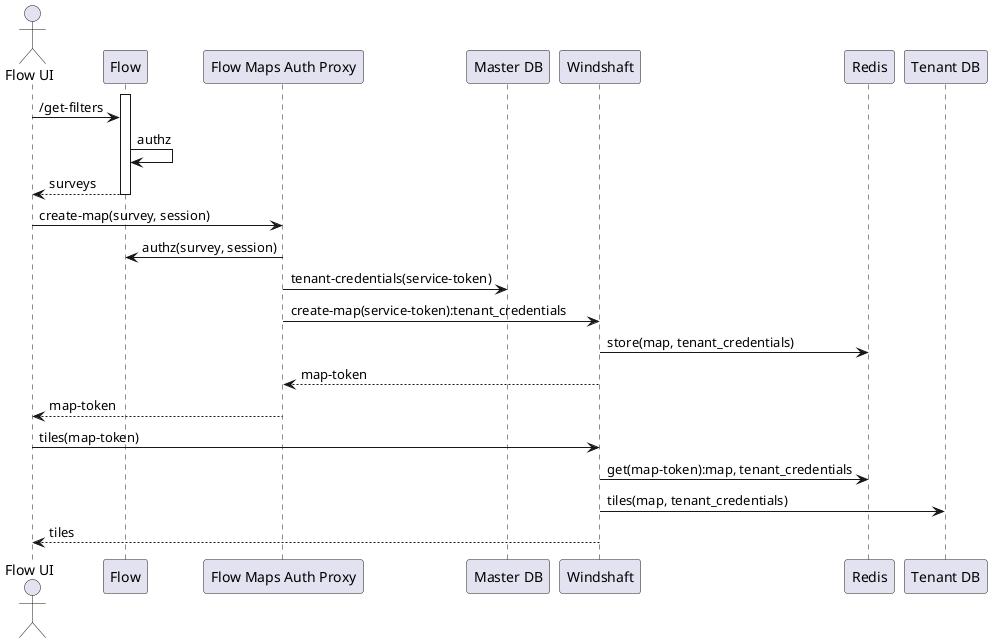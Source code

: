 @startuml
actor "Flow UI" as ui
participant Flow
participant "Flow Maps Auth Proxy" as mp
participant "Master DB" as db
participant "Windshaft" as wind
participant "Redis" as redis
participant "Tenant DB" as tdb

activate Flow
ui -> Flow: /get-filters
Flow -> Flow: authz
Flow --> ui: surveys
deactivate Flow

ui -> mp: create-map(survey, session)
mp -> Flow: authz(survey, session)
mp -> db: tenant-credentials(service-token)
mp -> wind: create-map(service-token):tenant_credentials
wind -> redis: store(map, tenant_credentials)
wind --> mp: map-token
mp --> ui: map-token

ui -> wind: tiles(map-token)
wind -> redis: get(map-token):map, tenant_credentials
wind -> tdb: tiles(map, tenant_credentials)
wind --> ui: tiles

@enduml